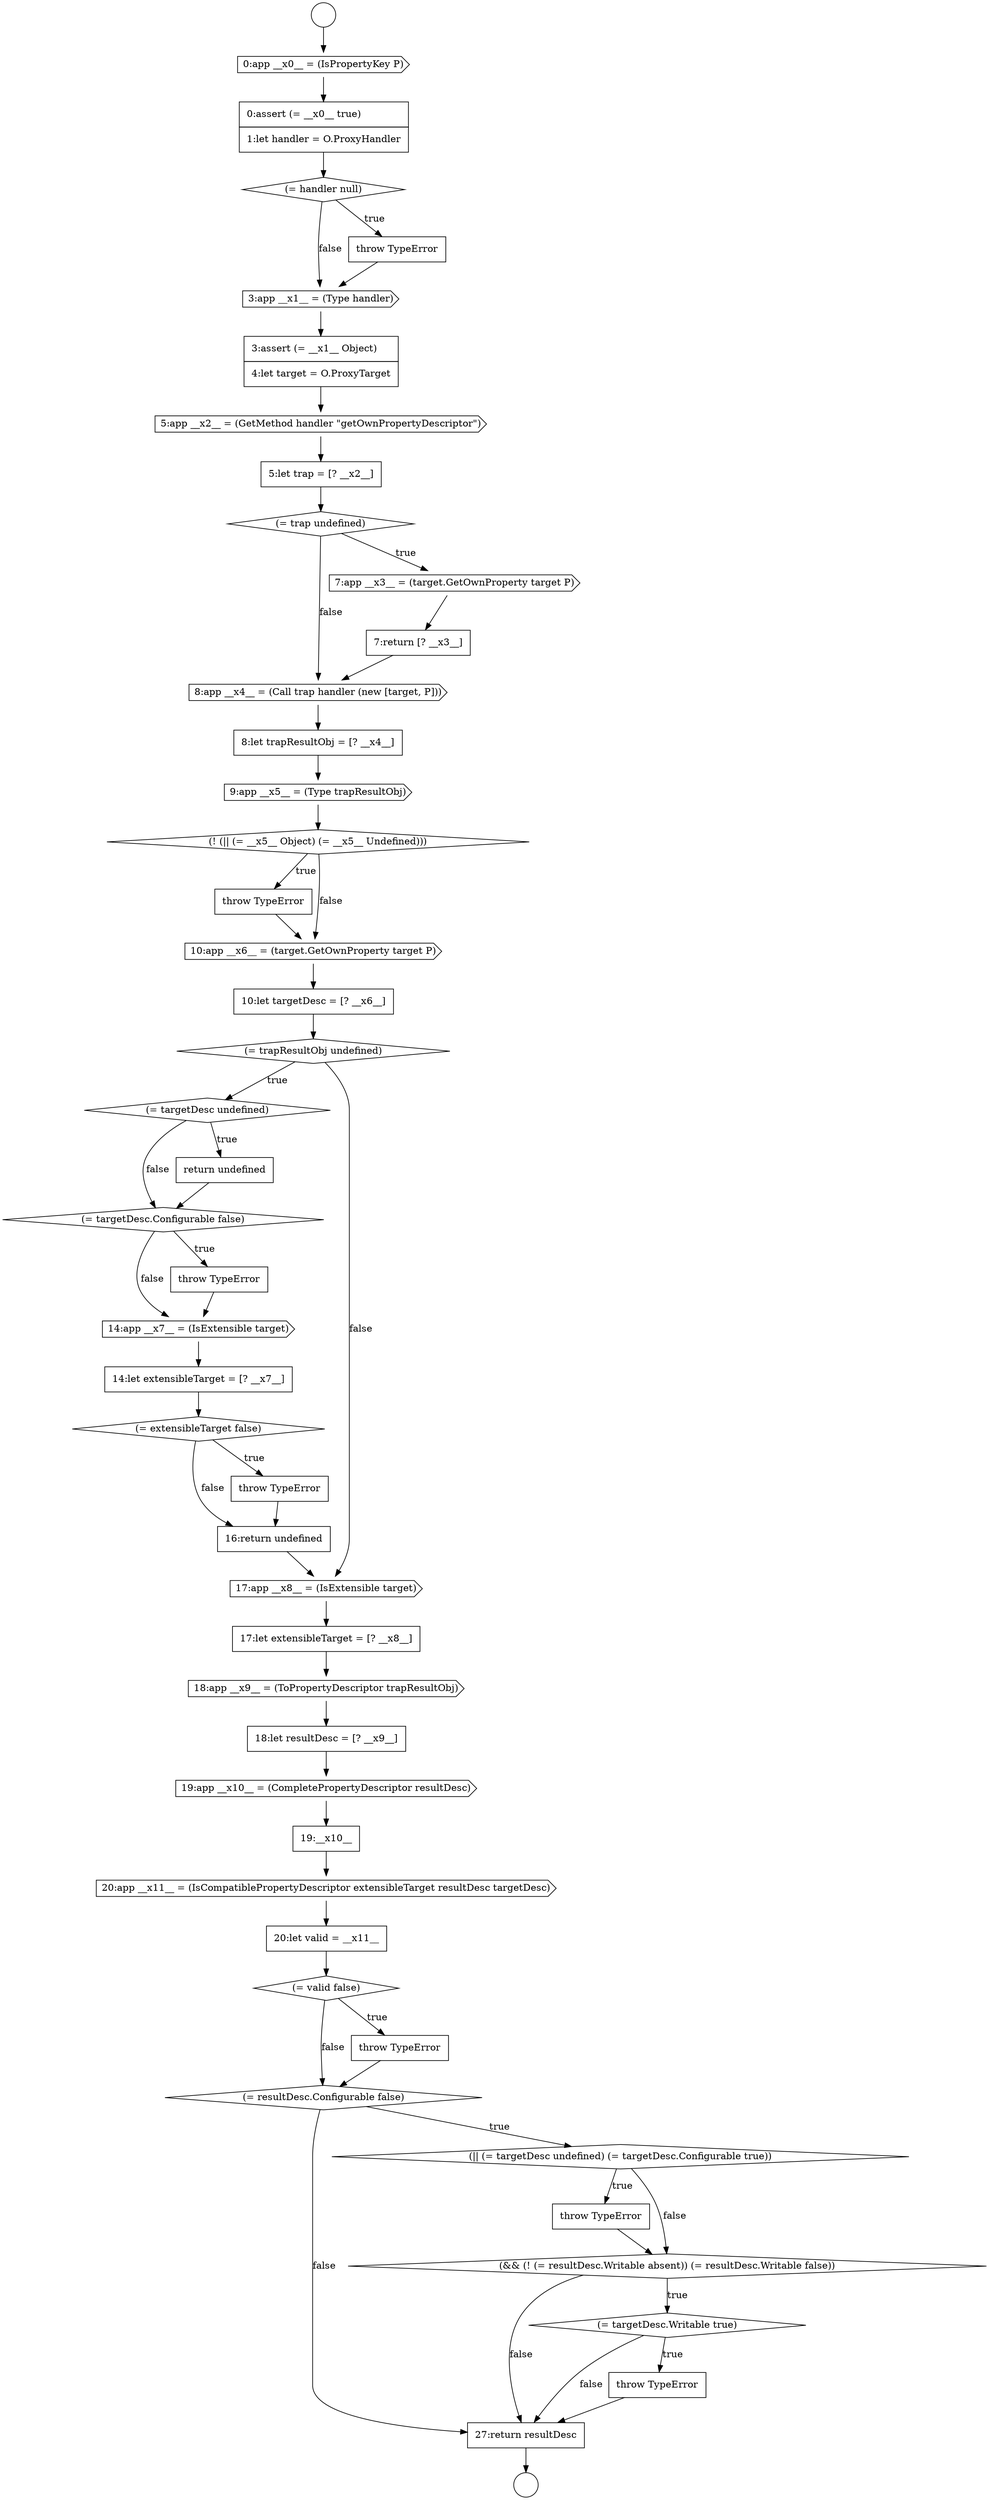 digraph {
  node3285 [shape=none, margin=0, label=<<font color="black">
    <table border="0" cellborder="1" cellspacing="0" cellpadding="10">
      <tr><td align="left">18:let resultDesc = [? __x9__]</td></tr>
    </table>
  </font>> color="black" fillcolor="white" style=filled]
  node3281 [shape=none, margin=0, label=<<font color="black">
    <table border="0" cellborder="1" cellspacing="0" cellpadding="10">
      <tr><td align="left">16:return undefined</td></tr>
    </table>
  </font>> color="black" fillcolor="white" style=filled]
  node3265 [shape=cds, label=<<font color="black">8:app __x4__ = (Call trap handler (new [target, P]))</font>> color="black" fillcolor="white" style=filled]
  node3254 [shape=cds, label=<<font color="black">0:app __x0__ = (IsPropertyKey P)</font>> color="black" fillcolor="white" style=filled]
  node3294 [shape=none, margin=0, label=<<font color="black">
    <table border="0" cellborder="1" cellspacing="0" cellpadding="10">
      <tr><td align="left">throw TypeError</td></tr>
    </table>
  </font>> color="black" fillcolor="white" style=filled]
  node3279 [shape=diamond, label=<<font color="black">(= extensibleTarget false)</font>> color="black" fillcolor="white" style=filled]
  node3298 [shape=none, margin=0, label=<<font color="black">
    <table border="0" cellborder="1" cellspacing="0" cellpadding="10">
      <tr><td align="left">27:return resultDesc</td></tr>
    </table>
  </font>> color="black" fillcolor="white" style=filled]
  node3260 [shape=cds, label=<<font color="black">5:app __x2__ = (GetMethod handler &quot;getOwnPropertyDescriptor&quot;)</font>> color="black" fillcolor="white" style=filled]
  node3273 [shape=diamond, label=<<font color="black">(= targetDesc undefined)</font>> color="black" fillcolor="white" style=filled]
  node3284 [shape=cds, label=<<font color="black">18:app __x9__ = (ToPropertyDescriptor trapResultObj)</font>> color="black" fillcolor="white" style=filled]
  node3252 [shape=circle label=" " color="black" fillcolor="white" style=filled]
  node3267 [shape=cds, label=<<font color="black">9:app __x5__ = (Type trapResultObj)</font>> color="black" fillcolor="white" style=filled]
  node3277 [shape=cds, label=<<font color="black">14:app __x7__ = (IsExtensible target)</font>> color="black" fillcolor="white" style=filled]
  node3259 [shape=none, margin=0, label=<<font color="black">
    <table border="0" cellborder="1" cellspacing="0" cellpadding="10">
      <tr><td align="left">3:assert (= __x1__ Object)</td></tr>
      <tr><td align="left">4:let target = O.ProxyTarget</td></tr>
    </table>
  </font>> color="black" fillcolor="white" style=filled]
  node3296 [shape=diamond, label=<<font color="black">(= targetDesc.Writable true)</font>> color="black" fillcolor="white" style=filled]
  node3253 [shape=circle label=" " color="black" fillcolor="white" style=filled]
  node3276 [shape=none, margin=0, label=<<font color="black">
    <table border="0" cellborder="1" cellspacing="0" cellpadding="10">
      <tr><td align="left">throw TypeError</td></tr>
    </table>
  </font>> color="black" fillcolor="white" style=filled]
  node3263 [shape=cds, label=<<font color="black">7:app __x3__ = (target.GetOwnProperty target P)</font>> color="black" fillcolor="white" style=filled]
  node3275 [shape=diamond, label=<<font color="black">(= targetDesc.Configurable false)</font>> color="black" fillcolor="white" style=filled]
  node3280 [shape=none, margin=0, label=<<font color="black">
    <table border="0" cellborder="1" cellspacing="0" cellpadding="10">
      <tr><td align="left">throw TypeError</td></tr>
    </table>
  </font>> color="black" fillcolor="white" style=filled]
  node3268 [shape=diamond, label=<<font color="black">(! (|| (= __x5__ Object) (= __x5__ Undefined)))</font>> color="black" fillcolor="white" style=filled]
  node3258 [shape=cds, label=<<font color="black">3:app __x1__ = (Type handler)</font>> color="black" fillcolor="white" style=filled]
  node3295 [shape=diamond, label=<<font color="black">(&amp;&amp; (! (= resultDesc.Writable absent)) (= resultDesc.Writable false))</font>> color="black" fillcolor="white" style=filled]
  node3290 [shape=diamond, label=<<font color="black">(= valid false)</font>> color="black" fillcolor="white" style=filled]
  node3261 [shape=none, margin=0, label=<<font color="black">
    <table border="0" cellborder="1" cellspacing="0" cellpadding="10">
      <tr><td align="left">5:let trap = [? __x2__]</td></tr>
    </table>
  </font>> color="black" fillcolor="white" style=filled]
  node3286 [shape=cds, label=<<font color="black">19:app __x10__ = (CompletePropertyDescriptor resultDesc)</font>> color="black" fillcolor="white" style=filled]
  node3282 [shape=cds, label=<<font color="black">17:app __x8__ = (IsExtensible target)</font>> color="black" fillcolor="white" style=filled]
  node3271 [shape=none, margin=0, label=<<font color="black">
    <table border="0" cellborder="1" cellspacing="0" cellpadding="10">
      <tr><td align="left">10:let targetDesc = [? __x6__]</td></tr>
    </table>
  </font>> color="black" fillcolor="white" style=filled]
  node3269 [shape=none, margin=0, label=<<font color="black">
    <table border="0" cellborder="1" cellspacing="0" cellpadding="10">
      <tr><td align="left">throw TypeError</td></tr>
    </table>
  </font>> color="black" fillcolor="white" style=filled]
  node3297 [shape=none, margin=0, label=<<font color="black">
    <table border="0" cellborder="1" cellspacing="0" cellpadding="10">
      <tr><td align="left">throw TypeError</td></tr>
    </table>
  </font>> color="black" fillcolor="white" style=filled]
  node3257 [shape=none, margin=0, label=<<font color="black">
    <table border="0" cellborder="1" cellspacing="0" cellpadding="10">
      <tr><td align="left">throw TypeError</td></tr>
    </table>
  </font>> color="black" fillcolor="white" style=filled]
  node3262 [shape=diamond, label=<<font color="black">(= trap undefined)</font>> color="black" fillcolor="white" style=filled]
  node3289 [shape=none, margin=0, label=<<font color="black">
    <table border="0" cellborder="1" cellspacing="0" cellpadding="10">
      <tr><td align="left">20:let valid = __x11__</td></tr>
    </table>
  </font>> color="black" fillcolor="white" style=filled]
  node3274 [shape=none, margin=0, label=<<font color="black">
    <table border="0" cellborder="1" cellspacing="0" cellpadding="10">
      <tr><td align="left">return undefined</td></tr>
    </table>
  </font>> color="black" fillcolor="white" style=filled]
  node3255 [shape=none, margin=0, label=<<font color="black">
    <table border="0" cellborder="1" cellspacing="0" cellpadding="10">
      <tr><td align="left">0:assert (= __x0__ true)</td></tr>
      <tr><td align="left">1:let handler = O.ProxyHandler</td></tr>
    </table>
  </font>> color="black" fillcolor="white" style=filled]
  node3272 [shape=diamond, label=<<font color="black">(= trapResultObj undefined)</font>> color="black" fillcolor="white" style=filled]
  node3283 [shape=none, margin=0, label=<<font color="black">
    <table border="0" cellborder="1" cellspacing="0" cellpadding="10">
      <tr><td align="left">17:let extensibleTarget = [? __x8__]</td></tr>
    </table>
  </font>> color="black" fillcolor="white" style=filled]
  node3266 [shape=none, margin=0, label=<<font color="black">
    <table border="0" cellborder="1" cellspacing="0" cellpadding="10">
      <tr><td align="left">8:let trapResultObj = [? __x4__]</td></tr>
    </table>
  </font>> color="black" fillcolor="white" style=filled]
  node3287 [shape=none, margin=0, label=<<font color="black">
    <table border="0" cellborder="1" cellspacing="0" cellpadding="10">
      <tr><td align="left">19:__x10__</td></tr>
    </table>
  </font>> color="black" fillcolor="white" style=filled]
  node3270 [shape=cds, label=<<font color="black">10:app __x6__ = (target.GetOwnProperty target P)</font>> color="black" fillcolor="white" style=filled]
  node3293 [shape=diamond, label=<<font color="black">(|| (= targetDesc undefined) (= targetDesc.Configurable true))</font>> color="black" fillcolor="white" style=filled]
  node3278 [shape=none, margin=0, label=<<font color="black">
    <table border="0" cellborder="1" cellspacing="0" cellpadding="10">
      <tr><td align="left">14:let extensibleTarget = [? __x7__]</td></tr>
    </table>
  </font>> color="black" fillcolor="white" style=filled]
  node3292 [shape=diamond, label=<<font color="black">(= resultDesc.Configurable false)</font>> color="black" fillcolor="white" style=filled]
  node3256 [shape=diamond, label=<<font color="black">(= handler null)</font>> color="black" fillcolor="white" style=filled]
  node3288 [shape=cds, label=<<font color="black">20:app __x11__ = (IsCompatiblePropertyDescriptor extensibleTarget resultDesc targetDesc)</font>> color="black" fillcolor="white" style=filled]
  node3291 [shape=none, margin=0, label=<<font color="black">
    <table border="0" cellborder="1" cellspacing="0" cellpadding="10">
      <tr><td align="left">throw TypeError</td></tr>
    </table>
  </font>> color="black" fillcolor="white" style=filled]
  node3264 [shape=none, margin=0, label=<<font color="black">
    <table border="0" cellborder="1" cellspacing="0" cellpadding="10">
      <tr><td align="left">7:return [? __x3__]</td></tr>
    </table>
  </font>> color="black" fillcolor="white" style=filled]
  node3279 -> node3280 [label=<<font color="black">true</font>> color="black"]
  node3279 -> node3281 [label=<<font color="black">false</font>> color="black"]
  node3287 -> node3288 [ color="black"]
  node3269 -> node3270 [ color="black"]
  node3278 -> node3279 [ color="black"]
  node3252 -> node3254 [ color="black"]
  node3275 -> node3276 [label=<<font color="black">true</font>> color="black"]
  node3275 -> node3277 [label=<<font color="black">false</font>> color="black"]
  node3260 -> node3261 [ color="black"]
  node3298 -> node3253 [ color="black"]
  node3290 -> node3291 [label=<<font color="black">true</font>> color="black"]
  node3290 -> node3292 [label=<<font color="black">false</font>> color="black"]
  node3265 -> node3266 [ color="black"]
  node3284 -> node3285 [ color="black"]
  node3277 -> node3278 [ color="black"]
  node3257 -> node3258 [ color="black"]
  node3266 -> node3267 [ color="black"]
  node3282 -> node3283 [ color="black"]
  node3295 -> node3296 [label=<<font color="black">true</font>> color="black"]
  node3295 -> node3298 [label=<<font color="black">false</font>> color="black"]
  node3271 -> node3272 [ color="black"]
  node3276 -> node3277 [ color="black"]
  node3293 -> node3294 [label=<<font color="black">true</font>> color="black"]
  node3293 -> node3295 [label=<<font color="black">false</font>> color="black"]
  node3268 -> node3269 [label=<<font color="black">true</font>> color="black"]
  node3268 -> node3270 [label=<<font color="black">false</font>> color="black"]
  node3296 -> node3297 [label=<<font color="black">true</font>> color="black"]
  node3296 -> node3298 [label=<<font color="black">false</font>> color="black"]
  node3255 -> node3256 [ color="black"]
  node3285 -> node3286 [ color="black"]
  node3259 -> node3260 [ color="black"]
  node3254 -> node3255 [ color="black"]
  node3291 -> node3292 [ color="black"]
  node3264 -> node3265 [ color="black"]
  node3263 -> node3264 [ color="black"]
  node3267 -> node3268 [ color="black"]
  node3286 -> node3287 [ color="black"]
  node3288 -> node3289 [ color="black"]
  node3289 -> node3290 [ color="black"]
  node3292 -> node3293 [label=<<font color="black">true</font>> color="black"]
  node3292 -> node3298 [label=<<font color="black">false</font>> color="black"]
  node3258 -> node3259 [ color="black"]
  node3261 -> node3262 [ color="black"]
  node3281 -> node3282 [ color="black"]
  node3273 -> node3274 [label=<<font color="black">true</font>> color="black"]
  node3273 -> node3275 [label=<<font color="black">false</font>> color="black"]
  node3283 -> node3284 [ color="black"]
  node3294 -> node3295 [ color="black"]
  node3274 -> node3275 [ color="black"]
  node3262 -> node3263 [label=<<font color="black">true</font>> color="black"]
  node3262 -> node3265 [label=<<font color="black">false</font>> color="black"]
  node3272 -> node3273 [label=<<font color="black">true</font>> color="black"]
  node3272 -> node3282 [label=<<font color="black">false</font>> color="black"]
  node3256 -> node3257 [label=<<font color="black">true</font>> color="black"]
  node3256 -> node3258 [label=<<font color="black">false</font>> color="black"]
  node3297 -> node3298 [ color="black"]
  node3280 -> node3281 [ color="black"]
  node3270 -> node3271 [ color="black"]
}
